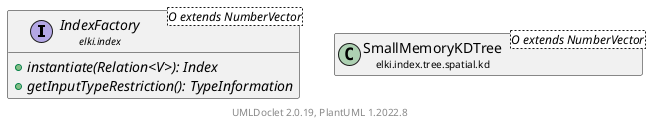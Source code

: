 @startuml
    remove .*\.(Instance|Par|Parameterizer|Factory)$
    set namespaceSeparator none
    hide empty fields
    hide empty methods

    class "<size:14>SmallMemoryKDTree.Factory\n<size:10>elki.index.tree.spatial.kd" as elki.index.tree.spatial.kd.SmallMemoryKDTree.Factory<O extends NumberVector> [[SmallMemoryKDTree.Factory.html]] {
        ~leafsize: int
        +Factory()
        +Factory(int)
        +instantiate(Relation<O extends NumberVector>): SmallMemoryKDTree<O extends NumberVector>
        +getInputTypeRestriction(): TypeInformation
    }

    interface "<size:14>IndexFactory\n<size:10>elki.index" as elki.index.IndexFactory<O extends NumberVector> [[../../../IndexFactory.html]] {
        {abstract} +instantiate(Relation<V>): Index
        {abstract} +getInputTypeRestriction(): TypeInformation
    }
    class "<size:14>SmallMemoryKDTree\n<size:10>elki.index.tree.spatial.kd" as elki.index.tree.spatial.kd.SmallMemoryKDTree<O extends NumberVector> [[SmallMemoryKDTree.html]]
    class "<size:14>SmallMemoryKDTree.Factory.Par\n<size:10>elki.index.tree.spatial.kd" as elki.index.tree.spatial.kd.SmallMemoryKDTree.Factory.Par<O extends NumberVector> [[SmallMemoryKDTree.Factory.Par.html]]

    elki.index.IndexFactory <|.. elki.index.tree.spatial.kd.SmallMemoryKDTree.Factory
    elki.index.tree.spatial.kd.SmallMemoryKDTree +-- elki.index.tree.spatial.kd.SmallMemoryKDTree.Factory
    elki.index.tree.spatial.kd.SmallMemoryKDTree.Factory +-- elki.index.tree.spatial.kd.SmallMemoryKDTree.Factory.Par

    center footer UMLDoclet 2.0.19, PlantUML 1.2022.8
@enduml
